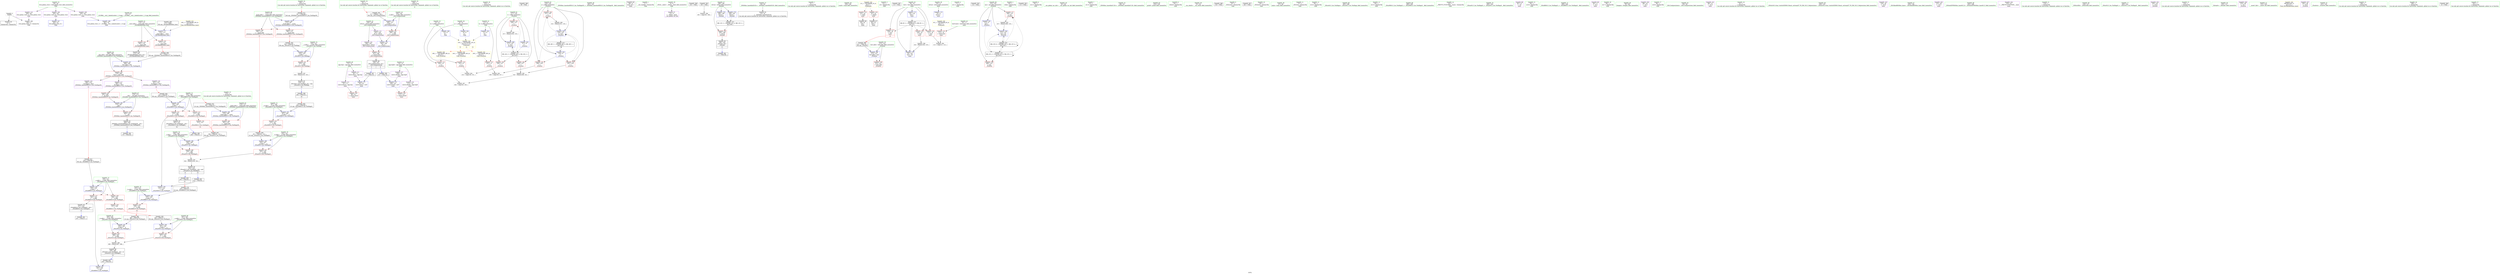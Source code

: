 digraph "SVFG" {
	label="SVFG";

	Node0x55ba1fff0590 [shape=record,color=grey,label="{NodeID: 0\nNullPtr}"];
	Node0x55ba1fff0590 -> Node0x55ba2000bf00[style=solid];
	Node0x55ba1fff0590 -> Node0x55ba200116e0[style=solid];
	Node0x55ba2000cb90 [shape=record,color=blue,label="{NodeID: 194\n320\<--319\n__a.addr\<--__a\n_ZStcoSt13_Ios_Fmtflags\n}"];
	Node0x55ba2000cb90 -> Node0x55ba20010a90[style=dashed];
	Node0x55ba20009450 [shape=record,color=purple,label="{NodeID: 111\n95\<--72\ncoerce.dive\<--agg.tmp\nmain\n}"];
	Node0x55ba20009450 -> Node0x55ba200118b0[style=solid];
	Node0x55ba20007cc0 [shape=record,color=green,label="{NodeID: 28\n325\<--1\n\<--dummyObj\nCan only get source location for instruction, argument, global var or function.}"];
	Node0x55ba200136f0 [shape=record,color=black,label="{NodeID: 388\n99 = PHI()\n}"];
	Node0x55ba2001af80 [shape=record,color=grey,label="{NodeID: 305\n232 = cmp(230, 231, )\n}"];
	Node0x55ba2000fd90 [shape=record,color=red,label="{NodeID: 139\n230\<--217\n\<--i\n_Z5solvei\n}"];
	Node0x55ba2000fd90 -> Node0x55ba2001af80[style=solid];
	Node0x55ba2000a760 [shape=record,color=green,label="{NodeID: 56\n181\<--182\n_ZNSt8ios_base4setfESt13_Ios_FmtflagsS0_\<--_ZNSt8ios_base4setfESt13_Ios_FmtflagsS0__field_insensitive\n}"];
	Node0x55ba200114e0 [shape=record,color=blue,label="{NodeID: 167\n381\<--41\nllvm.global_ctors_0\<--\nGlob }"];
	Node0x55ba2000c000 [shape=record,color=black,label="{NodeID: 84\n69\<--9\nmain_ret\<--\nmain\n}"];
	Node0x55ba20005b00 [shape=record,color=green,label="{NodeID: 1\n7\<--1\n__dso_handle\<--dummyObj\nGlob }"];
	Node0x55ba2000cc60 [shape=record,color=blue,label="{NodeID: 195\n330\<--328\n__a.addr\<--__a\n_ZStoRRSt13_Ios_FmtflagsS_\n}"];
	Node0x55ba2000cc60 -> Node0x55ba20010b60[style=dashed];
	Node0x55ba2000cc60 -> Node0x55ba20010c30[style=dashed];
	Node0x55ba20009520 [shape=record,color=purple,label="{NodeID: 112\n97\<--72\ncoerce.dive3\<--agg.tmp\nmain\n}"];
	Node0x55ba20009520 -> Node0x55ba2000f570[style=solid];
	Node0x55ba20007dc0 [shape=record,color=green,label="{NodeID: 29\n4\<--6\n_ZStL8__ioinit\<--_ZStL8__ioinit_field_insensitive\nGlob }"];
	Node0x55ba20007dc0 -> Node0x55ba200098b0[style=solid];
	Node0x55ba200137c0 [shape=record,color=black,label="{NodeID: 389\n102 = PHI()\n}"];
	Node0x55ba2001b100 [shape=record,color=grey,label="{NodeID: 306\n195 = cmp(192, 196, )\n}"];
	Node0x55ba2000fe60 [shape=record,color=red,label="{NodeID: 140\n240\<--217\n\<--i\n_Z5solvei\n}"];
	Node0x55ba2000fe60 -> Node0x55ba2001a080[style=solid];
	Node0x55ba2000a860 [shape=record,color=green,label="{NodeID: 57\n189\<--190\nretval\<--retval_field_insensitive\n_Z4readv\n}"];
	Node0x55ba2000a860 -> Node0x55ba2000fa50[style=solid];
	Node0x55ba2000a860 -> Node0x55ba20011e60[style=solid];
	Node0x55ba2000a860 -> Node0x55ba20011f30[style=solid];
	Node0x55ba20028730 [shape=record,color=yellow,style=double,label="{NodeID: 334\n24V_1 = ENCHI(MR_24V_0)\npts\{10 \}\nFun[_Z5solvei]}"];
	Node0x55ba20028730 -> Node0x55ba2000ee20[style=dashed];
	Node0x55ba200115e0 [shape=record,color=blue,label="{NodeID: 168\n382\<--42\nllvm.global_ctors_1\<--_GLOBAL__sub_I_iakudryashov_1_0.cpp\nGlob }"];
	Node0x55ba2000c0d0 [shape=record,color=black,label="{NodeID: 85\n53\<--54\n\<--_ZNSt8ios_base4InitD1Ev\nCan only get source location for instruction, argument, global var or function.}"];
	Node0x55ba20005b90 [shape=record,color=green,label="{NodeID: 2\n9\<--1\n\<--dummyObj\nCan only get source location for instruction, argument, global var or function.}"];
	Node0x55ba2000cd30 [shape=record,color=blue,label="{NodeID: 196\n332\<--329\n__b.addr\<--__b\n_ZStoRRSt13_Ios_FmtflagsS_\n}"];
	Node0x55ba2000cd30 -> Node0x55ba20010d00[style=dashed];
	Node0x55ba200095f0 [shape=record,color=purple,label="{NodeID: 113\n109\<--74\ncoerce.dive8\<--agg.tmp6\nmain\n}"];
	Node0x55ba200095f0 -> Node0x55ba20011980[style=solid];
	Node0x55ba20007ec0 [shape=record,color=green,label="{NodeID: 30\n8\<--10\na\<--a_field_insensitive\nGlob }"];
	Node0x55ba20007ec0 -> Node0x55ba2000ee20[style=solid];
	Node0x55ba20007ec0 -> Node0x55ba200111e0[style=solid];
	Node0x55ba20013890 [shape=record,color=black,label="{NodeID: 390\n107 = PHI(156, )\n}"];
	Node0x55ba20013890 -> Node0x55ba20011980[style=solid];
	Node0x55ba2001b280 [shape=record,color=grey,label="{NodeID: 307\n244 = cmp(242, 243, )\n}"];
	Node0x55ba2000ff30 [shape=record,color=red,label="{NodeID: 141\n256\<--217\n\<--i\n_Z5solvei\n}"];
	Node0x55ba2000ff30 -> Node0x55ba2001a680[style=solid];
	Node0x55ba2000a930 [shape=record,color=green,label="{NodeID: 58\n193\<--194\nscanf\<--scanf_field_insensitive\n}"];
	Node0x55ba20028840 [shape=record,color=yellow,style=double,label="{NodeID: 335\n26V_1 = ENCHI(MR_26V_0)\npts\{12 \}\nFun[_Z5solvei]}"];
	Node0x55ba20028840 -> Node0x55ba2000eef0[style=dashed];
	Node0x55ba200116e0 [shape=record,color=blue, style = dotted,label="{NodeID: 169\n383\<--3\nllvm.global_ctors_2\<--dummyVal\nGlob }"];
	Node0x55ba2000c1d0 [shape=record,color=black,label="{NodeID: 86\n84\<--81\ncall\<--\nmain\n}"];
	Node0x55ba20005e40 [shape=record,color=green,label="{NodeID: 3\n15\<--1\n.str\<--dummyObj\nGlob }"];
	Node0x55ba2000ce00 [shape=record,color=blue,label="{NodeID: 197\n342\<--339\n\<--call\n_ZStoRRSt13_Ios_FmtflagsS_\n}"];
	Node0x55ba200096c0 [shape=record,color=purple,label="{NodeID: 114\n111\<--74\ncoerce.dive9\<--agg.tmp6\nmain\n}"];
	Node0x55ba200096c0 -> Node0x55ba2000f640[style=solid];
	Node0x55ba20007fc0 [shape=record,color=green,label="{NodeID: 31\n11\<--12\nb\<--b_field_insensitive\nGlob }"];
	Node0x55ba20007fc0 -> Node0x55ba2000eef0[style=solid];
	Node0x55ba20007fc0 -> Node0x55ba200112e0[style=solid];
	Node0x55ba20013a30 [shape=record,color=black,label="{NodeID: 391\n113 = PHI()\n}"];
	Node0x55ba20010000 [shape=record,color=red,label="{NodeID: 142\n236\<--219\n\<--j\n_Z5solvei\n}"];
	Node0x55ba20010000 -> Node0x55ba2001ac80[style=solid];
	Node0x55ba2000aa30 [shape=record,color=green,label="{NodeID: 59\n213\<--214\ntest.addr\<--test.addr_field_insensitive\n_Z5solvei\n}"];
	Node0x55ba2000aa30 -> Node0x55ba2000fb20[style=solid];
	Node0x55ba2000aa30 -> Node0x55ba20012000[style=solid];
	Node0x55ba20028920 [shape=record,color=yellow,style=double,label="{NodeID: 336\n28V_1 = ENCHI(MR_28V_0)\npts\{14 \}\nFun[_Z5solvei]}"];
	Node0x55ba20028920 -> Node0x55ba2000efc0[style=dashed];
	Node0x55ba200117e0 [shape=record,color=blue,label="{NodeID: 170\n70\<--9\nretval\<--\nmain\n}"];
	Node0x55ba2000c2a0 [shape=record,color=black,label="{NodeID: 87\n90\<--87\ncall1\<--\nmain\n}"];
	Node0x55ba20005ed0 [shape=record,color=green,label="{NodeID: 4\n17\<--1\n.str.1\<--dummyObj\nGlob }"];
	Node0x55ba2000ced0 [shape=record,color=blue,label="{NodeID: 198\n348\<--346\n__a.addr\<--__a\n_ZStanSt13_Ios_FmtflagsS_\n}"];
	Node0x55ba2000ced0 -> Node0x55ba20010ea0[style=dashed];
	Node0x55ba2000ea10 [shape=record,color=purple,label="{NodeID: 115\n163\<--158\n_M_n\<--retval\n_ZSt12setprecisioni\n}"];
	Node0x55ba2000ea10 -> Node0x55ba20011cc0[style=solid];
	Node0x55ba200080c0 [shape=record,color=green,label="{NodeID: 32\n13\<--14\nk\<--k_field_insensitive\nGlob }"];
	Node0x55ba200080c0 -> Node0x55ba2000efc0[style=solid];
	Node0x55ba200080c0 -> Node0x55ba200113e0[style=solid];
	Node0x55ba20013b00 [shape=record,color=black,label="{NodeID: 392\n114 = PHI()\n}"];
	Node0x55ba200100d0 [shape=record,color=red,label="{NodeID: 143\n241\<--219\n\<--j\n_Z5solvei\n}"];
	Node0x55ba200100d0 -> Node0x55ba2001a080[style=solid];
	Node0x55ba2000ab00 [shape=record,color=green,label="{NodeID: 60\n215\<--216\nans\<--ans_field_insensitive\n_Z5solvei\n}"];
	Node0x55ba2000ab00 -> Node0x55ba2000fbf0[style=solid];
	Node0x55ba2000ab00 -> Node0x55ba2000fcc0[style=solid];
	Node0x55ba2000ab00 -> Node0x55ba200120d0[style=solid];
	Node0x55ba2000ab00 -> Node0x55ba20012340[style=solid];
	Node0x55ba200118b0 [shape=record,color=blue,label="{NodeID: 171\n95\<--91\ncoerce.dive\<--call2\nmain\n}"];
	Node0x55ba200118b0 -> Node0x55ba2000f570[style=dashed];
	Node0x55ba2000c370 [shape=record,color=black,label="{NodeID: 88\n156\<--167\n_ZSt12setprecisioni_ret\<--\n_ZSt12setprecisioni\n|{<s0>5|<s1>8}}"];
	Node0x55ba2000c370:s0 -> Node0x55ba200134f0[style=solid,color=blue];
	Node0x55ba2000c370:s1 -> Node0x55ba20013890[style=solid,color=blue];
	Node0x55ba20005f60 [shape=record,color=green,label="{NodeID: 5\n19\<--1\nstdin\<--dummyObj\nGlob }"];
	Node0x55ba2000cfa0 [shape=record,color=blue,label="{NodeID: 199\n350\<--347\n__b.addr\<--__b\n_ZStanSt13_Ios_FmtflagsS_\n}"];
	Node0x55ba2000cfa0 -> Node0x55ba20010f70[style=dashed];
	Node0x55ba2000eae0 [shape=record,color=purple,label="{NodeID: 116\n166\<--158\ncoerce.dive\<--retval\n_ZSt12setprecisioni\n}"];
	Node0x55ba2000eae0 -> Node0x55ba2000f7e0[style=solid];
	Node0x55ba200081c0 [shape=record,color=green,label="{NodeID: 33\n40\<--44\nllvm.global_ctors\<--llvm.global_ctors_field_insensitive\nGlob }"];
	Node0x55ba200081c0 -> Node0x55ba20009180[style=solid];
	Node0x55ba200081c0 -> Node0x55ba20009250[style=solid];
	Node0x55ba200081c0 -> Node0x55ba20009350[style=solid];
	Node0x55ba20013bd0 [shape=record,color=black,label="{NodeID: 393\n115 = PHI()\n}"];
	Node0x55ba20024630 [shape=record,color=black,label="{NodeID: 310\nMR_32V_6 = PHI(MR_32V_5, MR_32V_4, )\npts\{216 \}\n}"];
	Node0x55ba20024630 -> Node0x55ba2000fbf0[style=dashed];
	Node0x55ba20024630 -> Node0x55ba20012340[style=dashed];
	Node0x55ba20024630 -> Node0x55ba20024630[style=dashed];
	Node0x55ba20024630 -> Node0x55ba20024b30[style=dashed];
	Node0x55ba200101a0 [shape=record,color=red,label="{NodeID: 144\n251\<--219\n\<--j\n_Z5solvei\n}"];
	Node0x55ba200101a0 -> Node0x55ba2001a800[style=solid];
	Node0x55ba2000abd0 [shape=record,color=green,label="{NodeID: 61\n217\<--218\ni\<--i_field_insensitive\n_Z5solvei\n}"];
	Node0x55ba2000abd0 -> Node0x55ba2000fd90[style=solid];
	Node0x55ba2000abd0 -> Node0x55ba2000fe60[style=solid];
	Node0x55ba2000abd0 -> Node0x55ba2000ff30[style=solid];
	Node0x55ba2000abd0 -> Node0x55ba200121a0[style=solid];
	Node0x55ba2000abd0 -> Node0x55ba200124e0[style=solid];
	Node0x55ba20011980 [shape=record,color=blue,label="{NodeID: 172\n109\<--107\ncoerce.dive8\<--call7\nmain\n}"];
	Node0x55ba20011980 -> Node0x55ba2000f640[style=dashed];
	Node0x55ba2000c440 [shape=record,color=black,label="{NodeID: 89\n172\<--183\n_ZSt5fixedRSt8ios_base_ret\<--\n_ZSt5fixedRSt8ios_base\n}"];
	Node0x55ba20005ff0 [shape=record,color=green,label="{NodeID: 6\n20\<--1\n.str.2\<--dummyObj\nGlob }"];
	Node0x55ba2000d070 [shape=record,color=blue,label="{NodeID: 200\n361\<--359\n__a.addr\<--__a\n_ZStorSt13_Ios_FmtflagsS_\n}"];
	Node0x55ba2000d070 -> Node0x55ba20011040[style=dashed];
	Node0x55ba2000ebb0 [shape=record,color=purple,label="{NodeID: 117\n280\<--279\n_M_flags\<--this1\n_ZNSt8ios_base4setfESt13_Ios_FmtflagsS0_\n}"];
	Node0x55ba2000ebb0 -> Node0x55ba20010680[style=solid];
	Node0x55ba200082c0 [shape=record,color=green,label="{NodeID: 34\n45\<--46\n__cxx_global_var_init\<--__cxx_global_var_init_field_insensitive\n}"];
	Node0x55ba20013ca0 [shape=record,color=black,label="{NodeID: 394\n178 = PHI(264, )\n}"];
	Node0x55ba20024b30 [shape=record,color=black,label="{NodeID: 311\nMR_32V_3 = PHI(MR_32V_4, MR_32V_2, )\npts\{216 \}\n}"];
	Node0x55ba20024b30 -> Node0x55ba2000fbf0[style=dashed];
	Node0x55ba20024b30 -> Node0x55ba2000fcc0[style=dashed];
	Node0x55ba20024b30 -> Node0x55ba20012340[style=dashed];
	Node0x55ba20024b30 -> Node0x55ba20024630[style=dashed];
	Node0x55ba20024b30 -> Node0x55ba20024b30[style=dashed];
	Node0x55ba20010270 [shape=record,color=red,label="{NodeID: 145\n279\<--268\nthis1\<--this.addr\n_ZNSt8ios_base4setfESt13_Ios_FmtflagsS0_\n}"];
	Node0x55ba20010270 -> Node0x55ba2000ebb0[style=solid];
	Node0x55ba20010270 -> Node0x55ba2000ec80[style=solid];
	Node0x55ba20010270 -> Node0x55ba2000ed50[style=solid];
	Node0x55ba2000aca0 [shape=record,color=green,label="{NodeID: 62\n219\<--220\nj\<--j_field_insensitive\n_Z5solvei\n}"];
	Node0x55ba2000aca0 -> Node0x55ba20010000[style=solid];
	Node0x55ba2000aca0 -> Node0x55ba200100d0[style=solid];
	Node0x55ba2000aca0 -> Node0x55ba200101a0[style=solid];
	Node0x55ba2000aca0 -> Node0x55ba20012270[style=solid];
	Node0x55ba2000aca0 -> Node0x55ba20012410[style=solid];
	Node0x55ba20011a50 [shape=record,color=blue,label="{NodeID: 173\n78\<--119\ntest\<--\nmain\n}"];
	Node0x55ba20011a50 -> Node0x55ba20025a30[style=dashed];
	Node0x55ba2000c510 [shape=record,color=black,label="{NodeID: 90\n188\<--204\n_Z4readv_ret\<--\n_Z4readv\n|{<s0>12}}"];
	Node0x55ba2000c510:s0 -> Node0x55ba20013280[style=solid,color=blue];
	Node0x55ba20006830 [shape=record,color=green,label="{NodeID: 7\n22\<--1\n.str.3\<--dummyObj\nGlob }"];
	Node0x55ba2000d140 [shape=record,color=blue,label="{NodeID: 201\n363\<--360\n__b.addr\<--__b\n_ZStorSt13_Ios_FmtflagsS_\n}"];
	Node0x55ba2000d140 -> Node0x55ba20011110[style=dashed];
	Node0x55ba2000ec80 [shape=record,color=purple,label="{NodeID: 118\n287\<--279\n_M_flags2\<--this1\n_ZNSt8ios_base4setfESt13_Ios_FmtflagsS0_\n|{<s0>20}}"];
	Node0x55ba2000ec80:s0 -> Node0x55ba200148f0[style=solid,color=red];
	Node0x55ba200083c0 [shape=record,color=green,label="{NodeID: 35\n49\<--50\n_ZNSt8ios_base4InitC1Ev\<--_ZNSt8ios_base4InitC1Ev_field_insensitive\n}"];
	Node0x55ba20013de0 [shape=record,color=black,label="{NodeID: 395\n192 = PHI()\n}"];
	Node0x55ba20013de0 -> Node0x55ba2001b100[style=solid];
	Node0x55ba20025030 [shape=record,color=black,label="{NodeID: 312\nMR_34V_3 = PHI(MR_34V_4, MR_34V_2, )\npts\{218 \}\n}"];
	Node0x55ba20025030 -> Node0x55ba2000fd90[style=dashed];
	Node0x55ba20025030 -> Node0x55ba2000fe60[style=dashed];
	Node0x55ba20025030 -> Node0x55ba2000ff30[style=dashed];
	Node0x55ba20025030 -> Node0x55ba200124e0[style=dashed];
	Node0x55ba20010340 [shape=record,color=red,label="{NodeID: 146\n291\<--270\n\<--__fmtfl.addr\n_ZNSt8ios_base4setfESt13_Ios_FmtflagsS0_\n|{<s0>21}}"];
	Node0x55ba20010340:s0 -> Node0x55ba2003b380[style=solid,color=red];
	Node0x55ba2000ad70 [shape=record,color=green,label="{NodeID: 63\n225\<--226\nprintf\<--printf_field_insensitive\n}"];
	Node0x55ba20011b20 [shape=record,color=blue,label="{NodeID: 174\n78\<--145\ntest\<--inc\nmain\n}"];
	Node0x55ba20011b20 -> Node0x55ba20025a30[style=dashed];
	Node0x55ba2000c5e0 [shape=record,color=black,label="{NodeID: 91\n264\<--300\n_ZNSt8ios_base4setfESt13_Ios_FmtflagsS0__ret\<--\n_ZNSt8ios_base4setfESt13_Ios_FmtflagsS0_\n|{<s0>15}}"];
	Node0x55ba2000c5e0:s0 -> Node0x55ba20013ca0[style=solid,color=blue];
	Node0x55ba200068c0 [shape=record,color=green,label="{NodeID: 8\n24\<--1\nstdout\<--dummyObj\nGlob }"];
	Node0x55ba2000ed50 [shape=record,color=purple,label="{NodeID: 119\n296\<--279\n_M_flags5\<--this1\n_ZNSt8ios_base4setfESt13_Ios_FmtflagsS0_\n|{<s0>22}}"];
	Node0x55ba2000ed50:s0 -> Node0x55ba2003ba70[style=solid,color=red];
	Node0x55ba200084c0 [shape=record,color=green,label="{NodeID: 36\n55\<--56\n__cxa_atexit\<--__cxa_atexit_field_insensitive\n}"];
	Node0x55ba20013ee0 [shape=record,color=black,label="{NodeID: 396\n224 = PHI()\n}"];
	Node0x55ba20025530 [shape=record,color=black,label="{NodeID: 313\nMR_36V_2 = PHI(MR_36V_4, MR_36V_1, )\npts\{220 \}\n}"];
	Node0x55ba20025530 -> Node0x55ba20012270[style=dashed];
	Node0x55ba20010410 [shape=record,color=red,label="{NodeID: 147\n283\<--272\n\<--__mask.addr\n_ZNSt8ios_base4setfESt13_Ios_FmtflagsS0_\n|{<s0>19}}"];
	Node0x55ba20010410:s0 -> Node0x55ba20036e70[style=solid,color=red];
	Node0x55ba2000ae70 [shape=record,color=green,label="{NodeID: 64\n268\<--269\nthis.addr\<--this.addr_field_insensitive\n_ZNSt8ios_base4setfESt13_Ios_FmtflagsS0_\n}"];
	Node0x55ba2000ae70 -> Node0x55ba20010270[style=solid];
	Node0x55ba2000ae70 -> Node0x55ba200125b0[style=solid];
	Node0x55ba20011bf0 [shape=record,color=blue,label="{NodeID: 175\n160\<--157\n__n.addr\<--__n\n_ZSt12setprecisioni\n}"];
	Node0x55ba20011bf0 -> Node0x55ba2000f710[style=dashed];
	Node0x55ba2000c6b0 [shape=record,color=black,label="{NodeID: 92\n302\<--315\n_ZStaNRSt13_Ios_FmtflagsS__ret\<--\n_ZStaNRSt13_Ios_FmtflagsS_\n|{<s0>20}}"];
	Node0x55ba2000c6b0:s0 -> Node0x55ba200142b0[style=solid,color=blue];
	Node0x55ba200069c0 [shape=record,color=green,label="{NodeID: 9\n25\<--1\n_ZSt4cout\<--dummyObj\nGlob }"];
	Node0x55ba2000ee20 [shape=record,color=red,label="{NodeID: 120\n231\<--8\n\<--a\n_Z5solvei\n}"];
	Node0x55ba2000ee20 -> Node0x55ba2001af80[style=solid];
	Node0x55ba200085c0 [shape=record,color=green,label="{NodeID: 37\n54\<--60\n_ZNSt8ios_base4InitD1Ev\<--_ZNSt8ios_base4InitD1Ev_field_insensitive\n}"];
	Node0x55ba200085c0 -> Node0x55ba2000c0d0[style=solid];
	Node0x55ba20013fb0 [shape=record,color=black,label="{NodeID: 397\n262 = PHI()\n}"];
	Node0x55ba20025a30 [shape=record,color=black,label="{NodeID: 314\nMR_8V_3 = PHI(MR_8V_4, MR_8V_2, )\npts\{79 \}\n}"];
	Node0x55ba20025a30 -> Node0x55ba2000f300[style=dashed];
	Node0x55ba20025a30 -> Node0x55ba2000f3d0[style=dashed];
	Node0x55ba20025a30 -> Node0x55ba2000f4a0[style=dashed];
	Node0x55ba20025a30 -> Node0x55ba20011b20[style=dashed];
	Node0x55ba200104e0 [shape=record,color=red,label="{NodeID: 148\n292\<--272\n\<--__mask.addr\n_ZNSt8ios_base4setfESt13_Ios_FmtflagsS0_\n|{<s0>21}}"];
	Node0x55ba200104e0:s0 -> Node0x55ba2003b5c0[style=solid,color=red];
	Node0x55ba2000af40 [shape=record,color=green,label="{NodeID: 65\n270\<--271\n__fmtfl.addr\<--__fmtfl.addr_field_insensitive\n_ZNSt8ios_base4setfESt13_Ios_FmtflagsS0_\n}"];
	Node0x55ba2000af40 -> Node0x55ba20010340[style=solid];
	Node0x55ba2000af40 -> Node0x55ba20012680[style=solid];
	Node0x55ba20011cc0 [shape=record,color=blue,label="{NodeID: 176\n163\<--164\n_M_n\<--\n_ZSt12setprecisioni\n}"];
	Node0x55ba20011cc0 -> Node0x55ba2000f7e0[style=dashed];
	Node0x55ba2000c780 [shape=record,color=black,label="{NodeID: 93\n318\<--324\n_ZStcoSt13_Ios_Fmtflags_ret\<--neg\n_ZStcoSt13_Ios_Fmtflags\n|{<s0>19}}"];
	Node0x55ba2000c780:s0 -> Node0x55ba20014080[style=solid,color=blue];
	Node0x55ba20006ac0 [shape=record,color=green,label="{NodeID: 10\n26\<--1\n_ZSt4cerr\<--dummyObj\nGlob }"];
	Node0x55ba2000eef0 [shape=record,color=red,label="{NodeID: 121\n237\<--11\n\<--b\n_Z5solvei\n}"];
	Node0x55ba2000eef0 -> Node0x55ba2001ac80[style=solid];
	Node0x55ba200086c0 [shape=record,color=green,label="{NodeID: 38\n67\<--68\nmain\<--main_field_insensitive\n}"];
	Node0x55ba20014080 [shape=record,color=black,label="{NodeID: 398\n284 = PHI(318, )\n|{<s0>20}}"];
	Node0x55ba20014080:s0 -> Node0x55ba2003b1b0[style=solid,color=red];
	Node0x55ba20025f30 [shape=record,color=black,label="{NodeID: 315\nMR_22V_3 = PHI(MR_22V_4, MR_22V_2, )\npts\{190 \}\n}"];
	Node0x55ba20025f30 -> Node0x55ba2000fa50[style=dashed];
	Node0x55ba200105b0 [shape=record,color=red,label="{NodeID: 149\n300\<--274\n\<--__old\n_ZNSt8ios_base4setfESt13_Ios_FmtflagsS0_\n}"];
	Node0x55ba200105b0 -> Node0x55ba2000c5e0[style=solid];
	Node0x55ba2000b010 [shape=record,color=green,label="{NodeID: 66\n272\<--273\n__mask.addr\<--__mask.addr_field_insensitive\n_ZNSt8ios_base4setfESt13_Ios_FmtflagsS0_\n}"];
	Node0x55ba2000b010 -> Node0x55ba20010410[style=solid];
	Node0x55ba2000b010 -> Node0x55ba200104e0[style=solid];
	Node0x55ba2000b010 -> Node0x55ba20012750[style=solid];
	Node0x55ba20011d90 [shape=record,color=blue,label="{NodeID: 177\n174\<--173\n__base.addr\<--__base\n_ZSt5fixedRSt8ios_base\n}"];
	Node0x55ba20011d90 -> Node0x55ba2000f8b0[style=dashed];
	Node0x55ba20011d90 -> Node0x55ba2000f980[style=dashed];
	Node0x55ba2000c850 [shape=record,color=black,label="{NodeID: 94\n327\<--342\n_ZStoRRSt13_Ios_FmtflagsS__ret\<--\n_ZStoRRSt13_Ios_FmtflagsS_\n|{<s0>22}}"];
	Node0x55ba2000c850:s0 -> Node0x55ba200145c0[style=solid,color=blue];
	Node0x55ba20006bc0 [shape=record,color=green,label="{NodeID: 11\n27\<--1\n_ZSt3cin\<--dummyObj\nGlob }"];
	Node0x55ba2000efc0 [shape=record,color=red,label="{NodeID: 122\n243\<--13\n\<--k\n_Z5solvei\n}"];
	Node0x55ba2000efc0 -> Node0x55ba2001b280[style=solid];
	Node0x55ba200087c0 [shape=record,color=green,label="{NodeID: 39\n70\<--71\nretval\<--retval_field_insensitive\nmain\n}"];
	Node0x55ba200087c0 -> Node0x55ba200117e0[style=solid];
	Node0x55ba200142b0 [shape=record,color=black,label="{NodeID: 399\n288 = PHI(302, )\n}"];
	Node0x55ba20010680 [shape=record,color=red,label="{NodeID: 150\n281\<--280\n\<--_M_flags\n_ZNSt8ios_base4setfESt13_Ios_FmtflagsS0_\n}"];
	Node0x55ba20010680 -> Node0x55ba20012820[style=solid];
	Node0x55ba2000b0e0 [shape=record,color=green,label="{NodeID: 67\n274\<--275\n__old\<--__old_field_insensitive\n_ZNSt8ios_base4setfESt13_Ios_FmtflagsS0_\n}"];
	Node0x55ba2000b0e0 -> Node0x55ba200105b0[style=solid];
	Node0x55ba2000b0e0 -> Node0x55ba20012820[style=solid];
	Node0x55ba20011e60 [shape=record,color=blue,label="{NodeID: 178\n189\<--199\nretval\<--\n_Z4readv\n}"];
	Node0x55ba20011e60 -> Node0x55ba20025f30[style=dashed];
	Node0x55ba2000c920 [shape=record,color=black,label="{NodeID: 95\n345\<--356\n_ZStanSt13_Ios_FmtflagsS__ret\<--and\n_ZStanSt13_Ios_FmtflagsS_\n|{<s0>21|<s1>23}}"];
	Node0x55ba2000c920:s0 -> Node0x55ba200143c0[style=solid,color=blue];
	Node0x55ba2000c920:s1 -> Node0x55ba200146d0[style=solid,color=blue];
	Node0x55ba20006cc0 [shape=record,color=green,label="{NodeID: 12\n28\<--1\n.str.4\<--dummyObj\nGlob }"];
	Node0x55ba2000f090 [shape=record,color=red,label="{NodeID: 123\n81\<--19\n\<--stdin\nmain\n}"];
	Node0x55ba2000f090 -> Node0x55ba2000c1d0[style=solid];
	Node0x55ba20008890 [shape=record,color=green,label="{NodeID: 40\n72\<--73\nagg.tmp\<--agg.tmp_field_insensitive\nmain\n}"];
	Node0x55ba20008890 -> Node0x55ba20009450[style=solid];
	Node0x55ba20008890 -> Node0x55ba20009520[style=solid];
	Node0x55ba200143c0 [shape=record,color=black,label="{NodeID: 400\n293 = PHI(345, )\n|{<s0>22}}"];
	Node0x55ba200143c0:s0 -> Node0x55ba20035a50[style=solid,color=red];
	Node0x55ba20010750 [shape=record,color=red,label="{NodeID: 151\n311\<--305\n\<--__a.addr\n_ZStaNRSt13_Ios_FmtflagsS_\n}"];
	Node0x55ba20010750 -> Node0x55ba200109c0[style=solid];
	Node0x55ba2000b1b0 [shape=record,color=green,label="{NodeID: 68\n285\<--286\n_ZStcoSt13_Ios_Fmtflags\<--_ZStcoSt13_Ios_Fmtflags_field_insensitive\n}"];
	Node0x55ba20011f30 [shape=record,color=blue,label="{NodeID: 179\n189\<--202\nretval\<--\n_Z4readv\n}"];
	Node0x55ba20011f30 -> Node0x55ba20025f30[style=dashed];
	Node0x55ba200097e0 [shape=record,color=black,label="{NodeID: 96\n358\<--369\n_ZStorSt13_Ios_FmtflagsS__ret\<--or\n_ZStorSt13_Ios_FmtflagsS_\n|{<s0>24}}"];
	Node0x55ba200097e0:s0 -> Node0x55ba200147e0[style=solid,color=blue];
	Node0x55ba20006dc0 [shape=record,color=green,label="{NodeID: 13\n30\<--1\n.str.5\<--dummyObj\nGlob }"];
	Node0x55ba2000f160 [shape=record,color=red,label="{NodeID: 124\n87\<--24\n\<--stdout\nmain\n}"];
	Node0x55ba2000f160 -> Node0x55ba2000c2a0[style=solid];
	Node0x55ba20008960 [shape=record,color=green,label="{NodeID: 41\n74\<--75\nagg.tmp6\<--agg.tmp6_field_insensitive\nmain\n}"];
	Node0x55ba20008960 -> Node0x55ba200095f0[style=solid];
	Node0x55ba20008960 -> Node0x55ba200096c0[style=solid];
	Node0x55ba200145c0 [shape=record,color=black,label="{NodeID: 401\n297 = PHI(327, )\n}"];
	Node0x55ba20027030 [shape=record,color=yellow,style=double,label="{NodeID: 318\n2V_1 = ENCHI(MR_2V_0)\npts\{1 \}\nFun[main]}"];
	Node0x55ba20027030 -> Node0x55ba2000f090[style=dashed];
	Node0x55ba20027030 -> Node0x55ba2000f160[style=dashed];
	Node0x55ba20010820 [shape=record,color=red,label="{NodeID: 152\n315\<--305\n\<--__a.addr\n_ZStaNRSt13_Ios_FmtflagsS_\n}"];
	Node0x55ba20010820 -> Node0x55ba2000c6b0[style=solid];
	Node0x55ba20010820 -> Node0x55ba2000cac0[style=solid];
	Node0x55ba2000b2b0 [shape=record,color=green,label="{NodeID: 69\n289\<--290\n_ZStaNRSt13_Ios_FmtflagsS_\<--_ZStaNRSt13_Ios_FmtflagsS__field_insensitive\n}"];
	Node0x55ba20012000 [shape=record,color=blue,label="{NodeID: 180\n213\<--212\ntest.addr\<--test\n_Z5solvei\n}"];
	Node0x55ba20012000 -> Node0x55ba2000fb20[style=dashed];
	Node0x55ba200098b0 [shape=record,color=purple,label="{NodeID: 97\n51\<--4\n\<--_ZStL8__ioinit\n__cxx_global_var_init\n}"];
	Node0x55ba20006ec0 [shape=record,color=green,label="{NodeID: 14\n32\<--1\n__PRETTY_FUNCTION__.main\<--dummyObj\nGlob }"];
	Node0x55ba2000f230 [shape=record,color=red,label="{NodeID: 125\n122\<--76\n\<--testCount\nmain\n}"];
	Node0x55ba2000f230 -> Node0x55ba2001ae00[style=solid];
	Node0x55ba20008a30 [shape=record,color=green,label="{NodeID: 42\n76\<--77\ntestCount\<--testCount_field_insensitive\nmain\n}"];
	Node0x55ba20008a30 -> Node0x55ba2000f230[style=solid];
	Node0x55ba200146d0 [shape=record,color=black,label="{NodeID: 402\n314 = PHI(345, )\n}"];
	Node0x55ba200146d0 -> Node0x55ba2000cac0[style=solid];
	Node0x55ba200108f0 [shape=record,color=red,label="{NodeID: 153\n313\<--307\n\<--__b.addr\n_ZStaNRSt13_Ios_FmtflagsS_\n|{<s0>23}}"];
	Node0x55ba200108f0:s0 -> Node0x55ba2003b5c0[style=solid,color=red];
	Node0x55ba2000b3b0 [shape=record,color=green,label="{NodeID: 70\n294\<--295\n_ZStanSt13_Ios_FmtflagsS_\<--_ZStanSt13_Ios_FmtflagsS__field_insensitive\n}"];
	Node0x55ba200120d0 [shape=record,color=blue,label="{NodeID: 181\n215\<--9\nans\<--\n_Z5solvei\n}"];
	Node0x55ba200120d0 -> Node0x55ba20024b30[style=dashed];
	Node0x55ba20009980 [shape=record,color=purple,label="{NodeID: 98\n82\<--15\n\<--.str\nmain\n}"];
	Node0x55ba20006fc0 [shape=record,color=green,label="{NodeID: 15\n34\<--1\n.str.6\<--dummyObj\nGlob }"];
	Node0x55ba2000f300 [shape=record,color=red,label="{NodeID: 126\n121\<--78\n\<--test\nmain\n}"];
	Node0x55ba2000f300 -> Node0x55ba2001ae00[style=solid];
	Node0x55ba20008b00 [shape=record,color=green,label="{NodeID: 43\n78\<--79\ntest\<--test_field_insensitive\nmain\n}"];
	Node0x55ba20008b00 -> Node0x55ba2000f300[style=solid];
	Node0x55ba20008b00 -> Node0x55ba2000f3d0[style=solid];
	Node0x55ba20008b00 -> Node0x55ba2000f4a0[style=solid];
	Node0x55ba20008b00 -> Node0x55ba20011a50[style=solid];
	Node0x55ba20008b00 -> Node0x55ba20011b20[style=solid];
	Node0x55ba200147e0 [shape=record,color=black,label="{NodeID: 403\n339 = PHI(358, )\n}"];
	Node0x55ba200147e0 -> Node0x55ba2000ce00[style=solid];
	Node0x55ba20027220 [shape=record,color=yellow,style=double,label="{NodeID: 320\n6V_1 = ENCHI(MR_6V_0)\npts\{77 \}\nFun[main]}"];
	Node0x55ba20027220 -> Node0x55ba2000f230[style=dashed];
	Node0x55ba200109c0 [shape=record,color=red,label="{NodeID: 154\n312\<--311\n\<--\n_ZStaNRSt13_Ios_FmtflagsS_\n|{<s0>23}}"];
	Node0x55ba200109c0:s0 -> Node0x55ba2003b380[style=solid,color=red];
	Node0x55ba2000b4b0 [shape=record,color=green,label="{NodeID: 71\n298\<--299\n_ZStoRRSt13_Ios_FmtflagsS_\<--_ZStoRRSt13_Ios_FmtflagsS__field_insensitive\n}"];
	Node0x55ba200121a0 [shape=record,color=blue,label="{NodeID: 182\n217\<--9\ni\<--\n_Z5solvei\n}"];
	Node0x55ba200121a0 -> Node0x55ba20025030[style=dashed];
	Node0x55ba20009a50 [shape=record,color=purple,label="{NodeID: 99\n83\<--17\n\<--.str.1\nmain\n}"];
	Node0x55ba200070c0 [shape=record,color=green,label="{NodeID: 16\n36\<--1\n.str.7\<--dummyObj\nGlob }"];
	Node0x55ba2000f3d0 [shape=record,color=red,label="{NodeID: 127\n139\<--78\n\<--test\nmain\n|{<s0>14}}"];
	Node0x55ba2000f3d0:s0 -> Node0x55ba200358c0[style=solid,color=red];
	Node0x55ba20008bd0 [shape=record,color=green,label="{NodeID: 44\n85\<--86\nfreopen\<--freopen_field_insensitive\n}"];
	Node0x55ba200148f0 [shape=record,color=black,label="{NodeID: 404\n303 = PHI(287, )\n0th arg _ZStaNRSt13_Ios_FmtflagsS_ }"];
	Node0x55ba200148f0 -> Node0x55ba200128f0[style=solid];
	Node0x55ba20010a90 [shape=record,color=red,label="{NodeID: 155\n323\<--320\n\<--__a.addr\n_ZStcoSt13_Ios_Fmtflags\n}"];
	Node0x55ba20010a90 -> Node0x55ba2001a380[style=solid];
	Node0x55ba2000b5b0 [shape=record,color=green,label="{NodeID: 72\n305\<--306\n__a.addr\<--__a.addr_field_insensitive\n_ZStaNRSt13_Ios_FmtflagsS_\n}"];
	Node0x55ba2000b5b0 -> Node0x55ba20010750[style=solid];
	Node0x55ba2000b5b0 -> Node0x55ba20010820[style=solid];
	Node0x55ba2000b5b0 -> Node0x55ba200128f0[style=solid];
	Node0x55ba20012270 [shape=record,color=blue,label="{NodeID: 183\n219\<--9\nj\<--\n_Z5solvei\n}"];
	Node0x55ba20012270 -> Node0x55ba20010000[style=dashed];
	Node0x55ba20012270 -> Node0x55ba200100d0[style=dashed];
	Node0x55ba20012270 -> Node0x55ba200101a0[style=dashed];
	Node0x55ba20012270 -> Node0x55ba20012410[style=dashed];
	Node0x55ba20012270 -> Node0x55ba20025530[style=dashed];
	Node0x55ba20009b20 [shape=record,color=purple,label="{NodeID: 100\n88\<--20\n\<--.str.2\nmain\n}"];
	Node0x55ba200071c0 [shape=record,color=green,label="{NodeID: 17\n38\<--1\n.str.8\<--dummyObj\nGlob }"];
	Node0x55ba2000f4a0 [shape=record,color=red,label="{NodeID: 128\n144\<--78\n\<--test\nmain\n}"];
	Node0x55ba2000f4a0 -> Node0x55ba2001a500[style=solid];
	Node0x55ba20008cd0 [shape=record,color=green,label="{NodeID: 45\n93\<--94\n_ZSt12setprecisioni\<--_ZSt12setprecisioni_field_insensitive\n}"];
	Node0x55ba2003b1b0 [shape=record,color=black,label="{NodeID: 405\n304 = PHI(284, )\n1st arg _ZStaNRSt13_Ios_FmtflagsS_ }"];
	Node0x55ba2003b1b0 -> Node0x55ba2000c9f0[style=solid];
	Node0x55ba20010b60 [shape=record,color=red,label="{NodeID: 156\n336\<--330\n\<--__a.addr\n_ZStoRRSt13_Ios_FmtflagsS_\n}"];
	Node0x55ba20010b60 -> Node0x55ba20010dd0[style=solid];
	Node0x55ba2000b680 [shape=record,color=green,label="{NodeID: 73\n307\<--308\n__b.addr\<--__b.addr_field_insensitive\n_ZStaNRSt13_Ios_FmtflagsS_\n}"];
	Node0x55ba2000b680 -> Node0x55ba200108f0[style=solid];
	Node0x55ba2000b680 -> Node0x55ba2000c9f0[style=solid];
	Node0x55ba20012340 [shape=record,color=blue,label="{NodeID: 184\n215\<--247\nans\<--inc\n_Z5solvei\n}"];
	Node0x55ba20012340 -> Node0x55ba20024630[style=dashed];
	Node0x55ba20009bf0 [shape=record,color=purple,label="{NodeID: 101\n89\<--22\n\<--.str.3\nmain\n}"];
	Node0x55ba200072c0 [shape=record,color=green,label="{NodeID: 18\n41\<--1\n\<--dummyObj\nCan only get source location for instruction, argument, global var or function.}"];
	Node0x55ba2001a080 [shape=record,color=grey,label="{NodeID: 295\n242 = Binary(240, 241, )\n}"];
	Node0x55ba2001a080 -> Node0x55ba2001b280[style=solid];
	Node0x55ba2000f570 [shape=record,color=red,label="{NodeID: 129\n98\<--97\n\<--coerce.dive3\nmain\n}"];
	Node0x55ba20008dd0 [shape=record,color=green,label="{NodeID: 46\n100\<--101\n_ZStlsIcSt11char_traitsIcEERSt13basic_ostreamIT_T0_ES6_St13_Setprecision\<--_ZStlsIcSt11char_traitsIcEERSt13basic_ostreamIT_T0_ES6_St13_Setprecision_field_insensitive\n}"];
	Node0x55ba2003b2b0 [shape=record,color=black,label="{NodeID: 406\n173 = PHI()\n0th arg _ZSt5fixedRSt8ios_base }"];
	Node0x55ba2003b2b0 -> Node0x55ba20011d90[style=solid];
	Node0x55ba20010c30 [shape=record,color=red,label="{NodeID: 157\n342\<--330\n\<--__a.addr\n_ZStoRRSt13_Ios_FmtflagsS_\n}"];
	Node0x55ba20010c30 -> Node0x55ba2000c850[style=solid];
	Node0x55ba20010c30 -> Node0x55ba2000ce00[style=solid];
	Node0x55ba2000b750 [shape=record,color=green,label="{NodeID: 74\n320\<--321\n__a.addr\<--__a.addr_field_insensitive\n_ZStcoSt13_Ios_Fmtflags\n}"];
	Node0x55ba2000b750 -> Node0x55ba20010a90[style=solid];
	Node0x55ba2000b750 -> Node0x55ba2000cb90[style=solid];
	Node0x55ba20012410 [shape=record,color=blue,label="{NodeID: 185\n219\<--252\nj\<--inc5\n_Z5solvei\n}"];
	Node0x55ba20012410 -> Node0x55ba20010000[style=dashed];
	Node0x55ba20012410 -> Node0x55ba200100d0[style=dashed];
	Node0x55ba20012410 -> Node0x55ba200101a0[style=dashed];
	Node0x55ba20012410 -> Node0x55ba20012410[style=dashed];
	Node0x55ba20012410 -> Node0x55ba20025530[style=dashed];
	Node0x55ba20009cc0 [shape=record,color=purple,label="{NodeID: 102\n130\<--28\n\<--.str.4\nmain\n}"];
	Node0x55ba200073c0 [shape=record,color=green,label="{NodeID: 19\n92\<--1\n\<--dummyObj\nCan only get source location for instruction, argument, global var or function.|{<s0>5}}"];
	Node0x55ba200073c0:s0 -> Node0x55ba20036c60[style=solid,color=red];
	Node0x55ba20035a50 [shape=record,color=black,label="{NodeID: 379\n329 = PHI(293, )\n1st arg _ZStoRRSt13_Ios_FmtflagsS_ }"];
	Node0x55ba20035a50 -> Node0x55ba2000cd30[style=solid];
	Node0x55ba2001a200 [shape=record,color=grey,label="{NodeID: 296\n369 = Binary(367, 368, )\n}"];
	Node0x55ba2001a200 -> Node0x55ba200097e0[style=solid];
	Node0x55ba2000f640 [shape=record,color=red,label="{NodeID: 130\n112\<--111\n\<--coerce.dive9\nmain\n}"];
	Node0x55ba20008ed0 [shape=record,color=green,label="{NodeID: 47\n103\<--104\n_ZSt5fixedRSt8ios_base\<--_ZSt5fixedRSt8ios_base_field_insensitive\n}"];
	Node0x55ba2003b380 [shape=record,color=black,label="{NodeID: 407\n346 = PHI(291, 312, )\n0th arg _ZStanSt13_Ios_FmtflagsS_ }"];
	Node0x55ba2003b380 -> Node0x55ba2000ced0[style=solid];
	Node0x55ba200275a0 [shape=record,color=yellow,style=double,label="{NodeID: 324\n14V_1 = ENCHI(MR_14V_0)\npts\{10 12 14 \}\nFun[main]|{<s0>14|<s1>14|<s2>14}}"];
	Node0x55ba200275a0:s0 -> Node0x55ba20028730[style=dashed,color=red];
	Node0x55ba200275a0:s1 -> Node0x55ba20028840[style=dashed,color=red];
	Node0x55ba200275a0:s2 -> Node0x55ba20028920[style=dashed,color=red];
	Node0x55ba20010d00 [shape=record,color=red,label="{NodeID: 158\n338\<--332\n\<--__b.addr\n_ZStoRRSt13_Ios_FmtflagsS_\n|{<s0>24}}"];
	Node0x55ba20010d00:s0 -> Node0x55ba200129c0[style=solid,color=red];
	Node0x55ba2000b820 [shape=record,color=green,label="{NodeID: 75\n330\<--331\n__a.addr\<--__a.addr_field_insensitive\n_ZStoRRSt13_Ios_FmtflagsS_\n}"];
	Node0x55ba2000b820 -> Node0x55ba20010b60[style=solid];
	Node0x55ba2000b820 -> Node0x55ba20010c30[style=solid];
	Node0x55ba2000b820 -> Node0x55ba2000cc60[style=solid];
	Node0x55ba200124e0 [shape=record,color=blue,label="{NodeID: 186\n217\<--257\ni\<--inc7\n_Z5solvei\n}"];
	Node0x55ba200124e0 -> Node0x55ba20025030[style=dashed];
	Node0x55ba20009d90 [shape=record,color=purple,label="{NodeID: 103\n131\<--30\n\<--.str.5\nmain\n}"];
	Node0x55ba200074c0 [shape=record,color=green,label="{NodeID: 20\n108\<--1\n\<--dummyObj\nCan only get source location for instruction, argument, global var or function.|{<s0>8}}"];
	Node0x55ba200074c0:s0 -> Node0x55ba20036c60[style=solid,color=red];
	Node0x55ba200358c0 [shape=record,color=black,label="{NodeID: 380\n212 = PHI(139, )\n0th arg _Z5solvei }"];
	Node0x55ba200358c0 -> Node0x55ba20012000[style=solid];
	Node0x55ba2001a380 [shape=record,color=grey,label="{NodeID: 297\n324 = Binary(323, 325, )\n}"];
	Node0x55ba2001a380 -> Node0x55ba2000c780[style=solid];
	Node0x55ba2000f710 [shape=record,color=red,label="{NodeID: 131\n164\<--160\n\<--__n.addr\n_ZSt12setprecisioni\n}"];
	Node0x55ba2000f710 -> Node0x55ba20011cc0[style=solid];
	Node0x55ba20009ff0 [shape=record,color=green,label="{NodeID: 48\n105\<--106\n_ZNSolsEPFRSt8ios_baseS0_E\<--_ZNSolsEPFRSt8ios_baseS0_E_field_insensitive\n}"];
	Node0x55ba2003b5c0 [shape=record,color=black,label="{NodeID: 408\n347 = PHI(292, 313, )\n1st arg _ZStanSt13_Ios_FmtflagsS_ }"];
	Node0x55ba2003b5c0 -> Node0x55ba2000cfa0[style=solid];
	Node0x55ba20027680 [shape=record,color=yellow,style=double,label="{NodeID: 325\n20V_1 = ENCHI(MR_20V_0)\npts\{175 \}\nFun[_ZSt5fixedRSt8ios_base]}"];
	Node0x55ba20027680 -> Node0x55ba20011d90[style=dashed];
	Node0x55ba20010dd0 [shape=record,color=red,label="{NodeID: 159\n337\<--336\n\<--\n_ZStoRRSt13_Ios_FmtflagsS_\n|{<s0>24}}"];
	Node0x55ba20010dd0:s0 -> Node0x55ba20036f80[style=solid,color=red];
	Node0x55ba2000b8f0 [shape=record,color=green,label="{NodeID: 76\n332\<--333\n__b.addr\<--__b.addr_field_insensitive\n_ZStoRRSt13_Ios_FmtflagsS_\n}"];
	Node0x55ba2000b8f0 -> Node0x55ba20010d00[style=solid];
	Node0x55ba2000b8f0 -> Node0x55ba2000cd30[style=solid];
	Node0x55ba200125b0 [shape=record,color=blue,label="{NodeID: 187\n268\<--265\nthis.addr\<--this\n_ZNSt8ios_base4setfESt13_Ios_FmtflagsS0_\n}"];
	Node0x55ba200125b0 -> Node0x55ba20010270[style=dashed];
	Node0x55ba20009e60 [shape=record,color=purple,label="{NodeID: 104\n132\<--32\n\<--__PRETTY_FUNCTION__.main\nmain\n}"];
	Node0x55ba200075c0 [shape=record,color=green,label="{NodeID: 21\n119\<--1\n\<--dummyObj\nCan only get source location for instruction, argument, global var or function.}"];
	Node0x55ba20036c60 [shape=record,color=black,label="{NodeID: 381\n157 = PHI(92, 108, )\n0th arg _ZSt12setprecisioni }"];
	Node0x55ba20036c60 -> Node0x55ba20011bf0[style=solid];
	Node0x55ba2001a500 [shape=record,color=grey,label="{NodeID: 298\n145 = Binary(144, 119, )\n}"];
	Node0x55ba2001a500 -> Node0x55ba20011b20[style=solid];
	Node0x55ba2000f7e0 [shape=record,color=red,label="{NodeID: 132\n167\<--166\n\<--coerce.dive\n_ZSt12setprecisioni\n}"];
	Node0x55ba2000f7e0 -> Node0x55ba2000c370[style=solid];
	Node0x55ba2000a0f0 [shape=record,color=green,label="{NodeID: 49\n116\<--117\n_ZNSirsERi\<--_ZNSirsERi_field_insensitive\n}"];
	Node0x55ba2003b740 [shape=record,color=black,label="{NodeID: 409\n265 = PHI(177, )\n0th arg _ZNSt8ios_base4setfESt13_Ios_FmtflagsS0_ }"];
	Node0x55ba2003b740 -> Node0x55ba200125b0[style=solid];
	Node0x55ba20010ea0 [shape=record,color=red,label="{NodeID: 160\n354\<--348\n\<--__a.addr\n_ZStanSt13_Ios_FmtflagsS_\n}"];
	Node0x55ba20010ea0 -> Node0x55ba2001a980[style=solid];
	Node0x55ba2000b9c0 [shape=record,color=green,label="{NodeID: 77\n340\<--341\n_ZStorSt13_Ios_FmtflagsS_\<--_ZStorSt13_Ios_FmtflagsS__field_insensitive\n}"];
	Node0x55ba20012680 [shape=record,color=blue,label="{NodeID: 188\n270\<--266\n__fmtfl.addr\<--__fmtfl\n_ZNSt8ios_base4setfESt13_Ios_FmtflagsS0_\n}"];
	Node0x55ba20012680 -> Node0x55ba20010340[style=dashed];
	Node0x55ba20009f30 [shape=record,color=purple,label="{NodeID: 105\n191\<--34\n\<--.str.6\n_Z4readv\n}"];
	Node0x55ba200076c0 [shape=record,color=green,label="{NodeID: 22\n134\<--1\n\<--dummyObj\nCan only get source location for instruction, argument, global var or function.}"];
	Node0x55ba20036e70 [shape=record,color=black,label="{NodeID: 382\n319 = PHI(283, )\n0th arg _ZStcoSt13_Ios_Fmtflags }"];
	Node0x55ba20036e70 -> Node0x55ba2000cb90[style=solid];
	Node0x55ba2001a680 [shape=record,color=grey,label="{NodeID: 299\n257 = Binary(256, 119, )\n}"];
	Node0x55ba2001a680 -> Node0x55ba200124e0[style=solid];
	Node0x55ba2000f8b0 [shape=record,color=red,label="{NodeID: 133\n177\<--174\n\<--__base.addr\n_ZSt5fixedRSt8ios_base\n|{<s0>15}}"];
	Node0x55ba2000f8b0:s0 -> Node0x55ba2003b740[style=solid,color=red];
	Node0x55ba2000a1f0 [shape=record,color=green,label="{NodeID: 50\n126\<--127\n_Z4readv\<--_Z4readv_field_insensitive\n}"];
	Node0x55ba2003b850 [shape=record,color=black,label="{NodeID: 410\n266 = PHI(179, )\n1st arg _ZNSt8ios_base4setfESt13_Ios_FmtflagsS0_ }"];
	Node0x55ba2003b850 -> Node0x55ba20012680[style=solid];
	Node0x55ba20010f70 [shape=record,color=red,label="{NodeID: 161\n355\<--350\n\<--__b.addr\n_ZStanSt13_Ios_FmtflagsS_\n}"];
	Node0x55ba20010f70 -> Node0x55ba2001a980[style=solid];
	Node0x55ba2000bac0 [shape=record,color=green,label="{NodeID: 78\n348\<--349\n__a.addr\<--__a.addr_field_insensitive\n_ZStanSt13_Ios_FmtflagsS_\n}"];
	Node0x55ba2000bac0 -> Node0x55ba20010ea0[style=solid];
	Node0x55ba2000bac0 -> Node0x55ba2000ced0[style=solid];
	Node0x55ba20012750 [shape=record,color=blue,label="{NodeID: 189\n272\<--267\n__mask.addr\<--__mask\n_ZNSt8ios_base4setfESt13_Ios_FmtflagsS0_\n}"];
	Node0x55ba20012750 -> Node0x55ba20010410[style=dashed];
	Node0x55ba20012750 -> Node0x55ba200104e0[style=dashed];
	Node0x55ba20008fe0 [shape=record,color=purple,label="{NodeID: 106\n223\<--36\n\<--.str.7\n_Z5solvei\n}"];
	Node0x55ba200077c0 [shape=record,color=green,label="{NodeID: 23\n179\<--1\n\<--dummyObj\nCan only get source location for instruction, argument, global var or function.|{<s0>15}}"];
	Node0x55ba200077c0:s0 -> Node0x55ba2003b850[style=solid,color=red];
	Node0x55ba20036f80 [shape=record,color=black,label="{NodeID: 383\n359 = PHI(337, )\n0th arg _ZStorSt13_Ios_FmtflagsS_ }"];
	Node0x55ba20036f80 -> Node0x55ba2000d070[style=solid];
	Node0x55ba2001a800 [shape=record,color=grey,label="{NodeID: 300\n252 = Binary(251, 119, )\n}"];
	Node0x55ba2001a800 -> Node0x55ba20012410[style=solid];
	Node0x55ba2000f980 [shape=record,color=red,label="{NodeID: 134\n183\<--174\n\<--__base.addr\n_ZSt5fixedRSt8ios_base\n}"];
	Node0x55ba2000f980 -> Node0x55ba2000c440[style=solid];
	Node0x55ba2000a2f0 [shape=record,color=green,label="{NodeID: 51\n135\<--136\n__assert_fail\<--__assert_fail_field_insensitive\n}"];
	Node0x55ba2003b960 [shape=record,color=black,label="{NodeID: 411\n267 = PHI(180, )\n2nd arg _ZNSt8ios_base4setfESt13_Ios_FmtflagsS0_ }"];
	Node0x55ba2003b960 -> Node0x55ba20012750[style=solid];
	Node0x55ba20011040 [shape=record,color=red,label="{NodeID: 162\n367\<--361\n\<--__a.addr\n_ZStorSt13_Ios_FmtflagsS_\n}"];
	Node0x55ba20011040 -> Node0x55ba2001a200[style=solid];
	Node0x55ba2000bb90 [shape=record,color=green,label="{NodeID: 79\n350\<--351\n__b.addr\<--__b.addr_field_insensitive\n_ZStanSt13_Ios_FmtflagsS_\n}"];
	Node0x55ba2000bb90 -> Node0x55ba20010f70[style=solid];
	Node0x55ba2000bb90 -> Node0x55ba2000cfa0[style=solid];
	Node0x55ba2002a5d0 [shape=record,color=yellow,style=double,label="{NodeID: 356\nRETMU(20V_2)\npts\{175 \}\nFun[_ZSt5fixedRSt8ios_base]}"];
	Node0x55ba20012820 [shape=record,color=blue,label="{NodeID: 190\n274\<--281\n__old\<--\n_ZNSt8ios_base4setfESt13_Ios_FmtflagsS0_\n}"];
	Node0x55ba20012820 -> Node0x55ba200105b0[style=dashed];
	Node0x55ba200090b0 [shape=record,color=purple,label="{NodeID: 107\n261\<--38\n\<--.str.8\n_Z5solvei\n}"];
	Node0x55ba200078c0 [shape=record,color=green,label="{NodeID: 24\n180\<--1\n\<--dummyObj\nCan only get source location for instruction, argument, global var or function.|{<s0>15}}"];
	Node0x55ba200078c0:s0 -> Node0x55ba2003b960[style=solid,color=red];
	Node0x55ba200129c0 [shape=record,color=black,label="{NodeID: 384\n360 = PHI(338, )\n1st arg _ZStorSt13_Ios_FmtflagsS_ }"];
	Node0x55ba200129c0 -> Node0x55ba2000d140[style=solid];
	Node0x55ba2001a980 [shape=record,color=grey,label="{NodeID: 301\n356 = Binary(354, 355, )\n}"];
	Node0x55ba2001a980 -> Node0x55ba2000c920[style=solid];
	Node0x55ba2000fa50 [shape=record,color=red,label="{NodeID: 135\n204\<--189\n\<--retval\n_Z4readv\n}"];
	Node0x55ba2000fa50 -> Node0x55ba2000c510[style=solid];
	Node0x55ba2000a3f0 [shape=record,color=green,label="{NodeID: 52\n141\<--142\n_Z5solvei\<--_Z5solvei_field_insensitive\n}"];
	Node0x55ba2003ba70 [shape=record,color=black,label="{NodeID: 412\n328 = PHI(296, )\n0th arg _ZStoRRSt13_Ios_FmtflagsS_ }"];
	Node0x55ba2003ba70 -> Node0x55ba2000cc60[style=solid];
	Node0x55ba20011110 [shape=record,color=red,label="{NodeID: 163\n368\<--363\n\<--__b.addr\n_ZStorSt13_Ios_FmtflagsS_\n}"];
	Node0x55ba20011110 -> Node0x55ba2001a200[style=solid];
	Node0x55ba2000bc60 [shape=record,color=green,label="{NodeID: 80\n361\<--362\n__a.addr\<--__a.addr_field_insensitive\n_ZStorSt13_Ios_FmtflagsS_\n}"];
	Node0x55ba2000bc60 -> Node0x55ba20011040[style=solid];
	Node0x55ba2000bc60 -> Node0x55ba2000d070[style=solid];
	Node0x55ba200128f0 [shape=record,color=blue,label="{NodeID: 191\n305\<--303\n__a.addr\<--__a\n_ZStaNRSt13_Ios_FmtflagsS_\n}"];
	Node0x55ba200128f0 -> Node0x55ba20010750[style=dashed];
	Node0x55ba200128f0 -> Node0x55ba20010820[style=dashed];
	Node0x55ba20009180 [shape=record,color=purple,label="{NodeID: 108\n381\<--40\nllvm.global_ctors_0\<--llvm.global_ctors\nGlob }"];
	Node0x55ba20009180 -> Node0x55ba200114e0[style=solid];
	Node0x55ba200079c0 [shape=record,color=green,label="{NodeID: 25\n196\<--1\n\<--dummyObj\nCan only get source location for instruction, argument, global var or function.}"];
	Node0x55ba20013280 [shape=record,color=black,label="{NodeID: 385\n125 = PHI(188, )\n}"];
	Node0x55ba2001ab00 [shape=record,color=grey,label="{NodeID: 302\n247 = Binary(246, 119, )\n}"];
	Node0x55ba2001ab00 -> Node0x55ba20012340[style=solid];
	Node0x55ba2000fb20 [shape=record,color=red,label="{NodeID: 136\n222\<--213\n\<--test.addr\n_Z5solvei\n}"];
	Node0x55ba2000a4f0 [shape=record,color=green,label="{NodeID: 53\n158\<--159\nretval\<--retval_field_insensitive\n_ZSt12setprecisioni\n}"];
	Node0x55ba2000a4f0 -> Node0x55ba2000ea10[style=solid];
	Node0x55ba2000a4f0 -> Node0x55ba2000eae0[style=solid];
	Node0x55ba200111e0 [shape=record,color=blue,label="{NodeID: 164\n8\<--9\na\<--\nGlob }"];
	Node0x55ba200111e0 -> Node0x55ba200275a0[style=dashed];
	Node0x55ba2000bd30 [shape=record,color=green,label="{NodeID: 81\n363\<--364\n__b.addr\<--__b.addr_field_insensitive\n_ZStorSt13_Ios_FmtflagsS_\n}"];
	Node0x55ba2000bd30 -> Node0x55ba20011110[style=solid];
	Node0x55ba2000bd30 -> Node0x55ba2000d140[style=solid];
	Node0x55ba2000c9f0 [shape=record,color=blue,label="{NodeID: 192\n307\<--304\n__b.addr\<--__b\n_ZStaNRSt13_Ios_FmtflagsS_\n}"];
	Node0x55ba2000c9f0 -> Node0x55ba200108f0[style=dashed];
	Node0x55ba20009250 [shape=record,color=purple,label="{NodeID: 109\n382\<--40\nllvm.global_ctors_1\<--llvm.global_ctors\nGlob }"];
	Node0x55ba20009250 -> Node0x55ba200115e0[style=solid];
	Node0x55ba20007ac0 [shape=record,color=green,label="{NodeID: 26\n199\<--1\n\<--dummyObj\nCan only get source location for instruction, argument, global var or function.}"];
	Node0x55ba20013420 [shape=record,color=black,label="{NodeID: 386\n52 = PHI()\n}"];
	Node0x55ba2001ac80 [shape=record,color=grey,label="{NodeID: 303\n238 = cmp(236, 237, )\n}"];
	Node0x55ba2000fbf0 [shape=record,color=red,label="{NodeID: 137\n246\<--215\n\<--ans\n_Z5solvei\n}"];
	Node0x55ba2000fbf0 -> Node0x55ba2001ab00[style=solid];
	Node0x55ba2000a5c0 [shape=record,color=green,label="{NodeID: 54\n160\<--161\n__n.addr\<--__n.addr_field_insensitive\n_ZSt12setprecisioni\n}"];
	Node0x55ba2000a5c0 -> Node0x55ba2000f710[style=solid];
	Node0x55ba2000a5c0 -> Node0x55ba20011bf0[style=solid];
	Node0x55ba200112e0 [shape=record,color=blue,label="{NodeID: 165\n11\<--9\nb\<--\nGlob }"];
	Node0x55ba200112e0 -> Node0x55ba200275a0[style=dashed];
	Node0x55ba2000be00 [shape=record,color=green,label="{NodeID: 82\n42\<--377\n_GLOBAL__sub_I_iakudryashov_1_0.cpp\<--_GLOBAL__sub_I_iakudryashov_1_0.cpp_field_insensitive\n}"];
	Node0x55ba2000be00 -> Node0x55ba200115e0[style=solid];
	Node0x55ba2000cac0 [shape=record,color=blue,label="{NodeID: 193\n315\<--314\n\<--call\n_ZStaNRSt13_Ios_FmtflagsS_\n}"];
	Node0x55ba20009350 [shape=record,color=purple,label="{NodeID: 110\n383\<--40\nllvm.global_ctors_2\<--llvm.global_ctors\nGlob }"];
	Node0x55ba20009350 -> Node0x55ba200116e0[style=solid];
	Node0x55ba20007bc0 [shape=record,color=green,label="{NodeID: 27\n202\<--1\n\<--dummyObj\nCan only get source location for instruction, argument, global var or function.}"];
	Node0x55ba200134f0 [shape=record,color=black,label="{NodeID: 387\n91 = PHI(156, )\n}"];
	Node0x55ba200134f0 -> Node0x55ba200118b0[style=solid];
	Node0x55ba2001ae00 [shape=record,color=grey,label="{NodeID: 304\n123 = cmp(121, 122, )\n}"];
	Node0x55ba2000fcc0 [shape=record,color=red,label="{NodeID: 138\n260\<--215\n\<--ans\n_Z5solvei\n}"];
	Node0x55ba2000a690 [shape=record,color=green,label="{NodeID: 55\n174\<--175\n__base.addr\<--__base.addr_field_insensitive\n_ZSt5fixedRSt8ios_base\n}"];
	Node0x55ba2000a690 -> Node0x55ba2000f8b0[style=solid];
	Node0x55ba2000a690 -> Node0x55ba2000f980[style=solid];
	Node0x55ba2000a690 -> Node0x55ba20011d90[style=solid];
	Node0x55ba200113e0 [shape=record,color=blue,label="{NodeID: 166\n13\<--9\nk\<--\nGlob }"];
	Node0x55ba200113e0 -> Node0x55ba200275a0[style=dashed];
	Node0x55ba2000bf00 [shape=record,color=black,label="{NodeID: 83\n2\<--3\ndummyVal\<--dummyVal\n}"];
}
